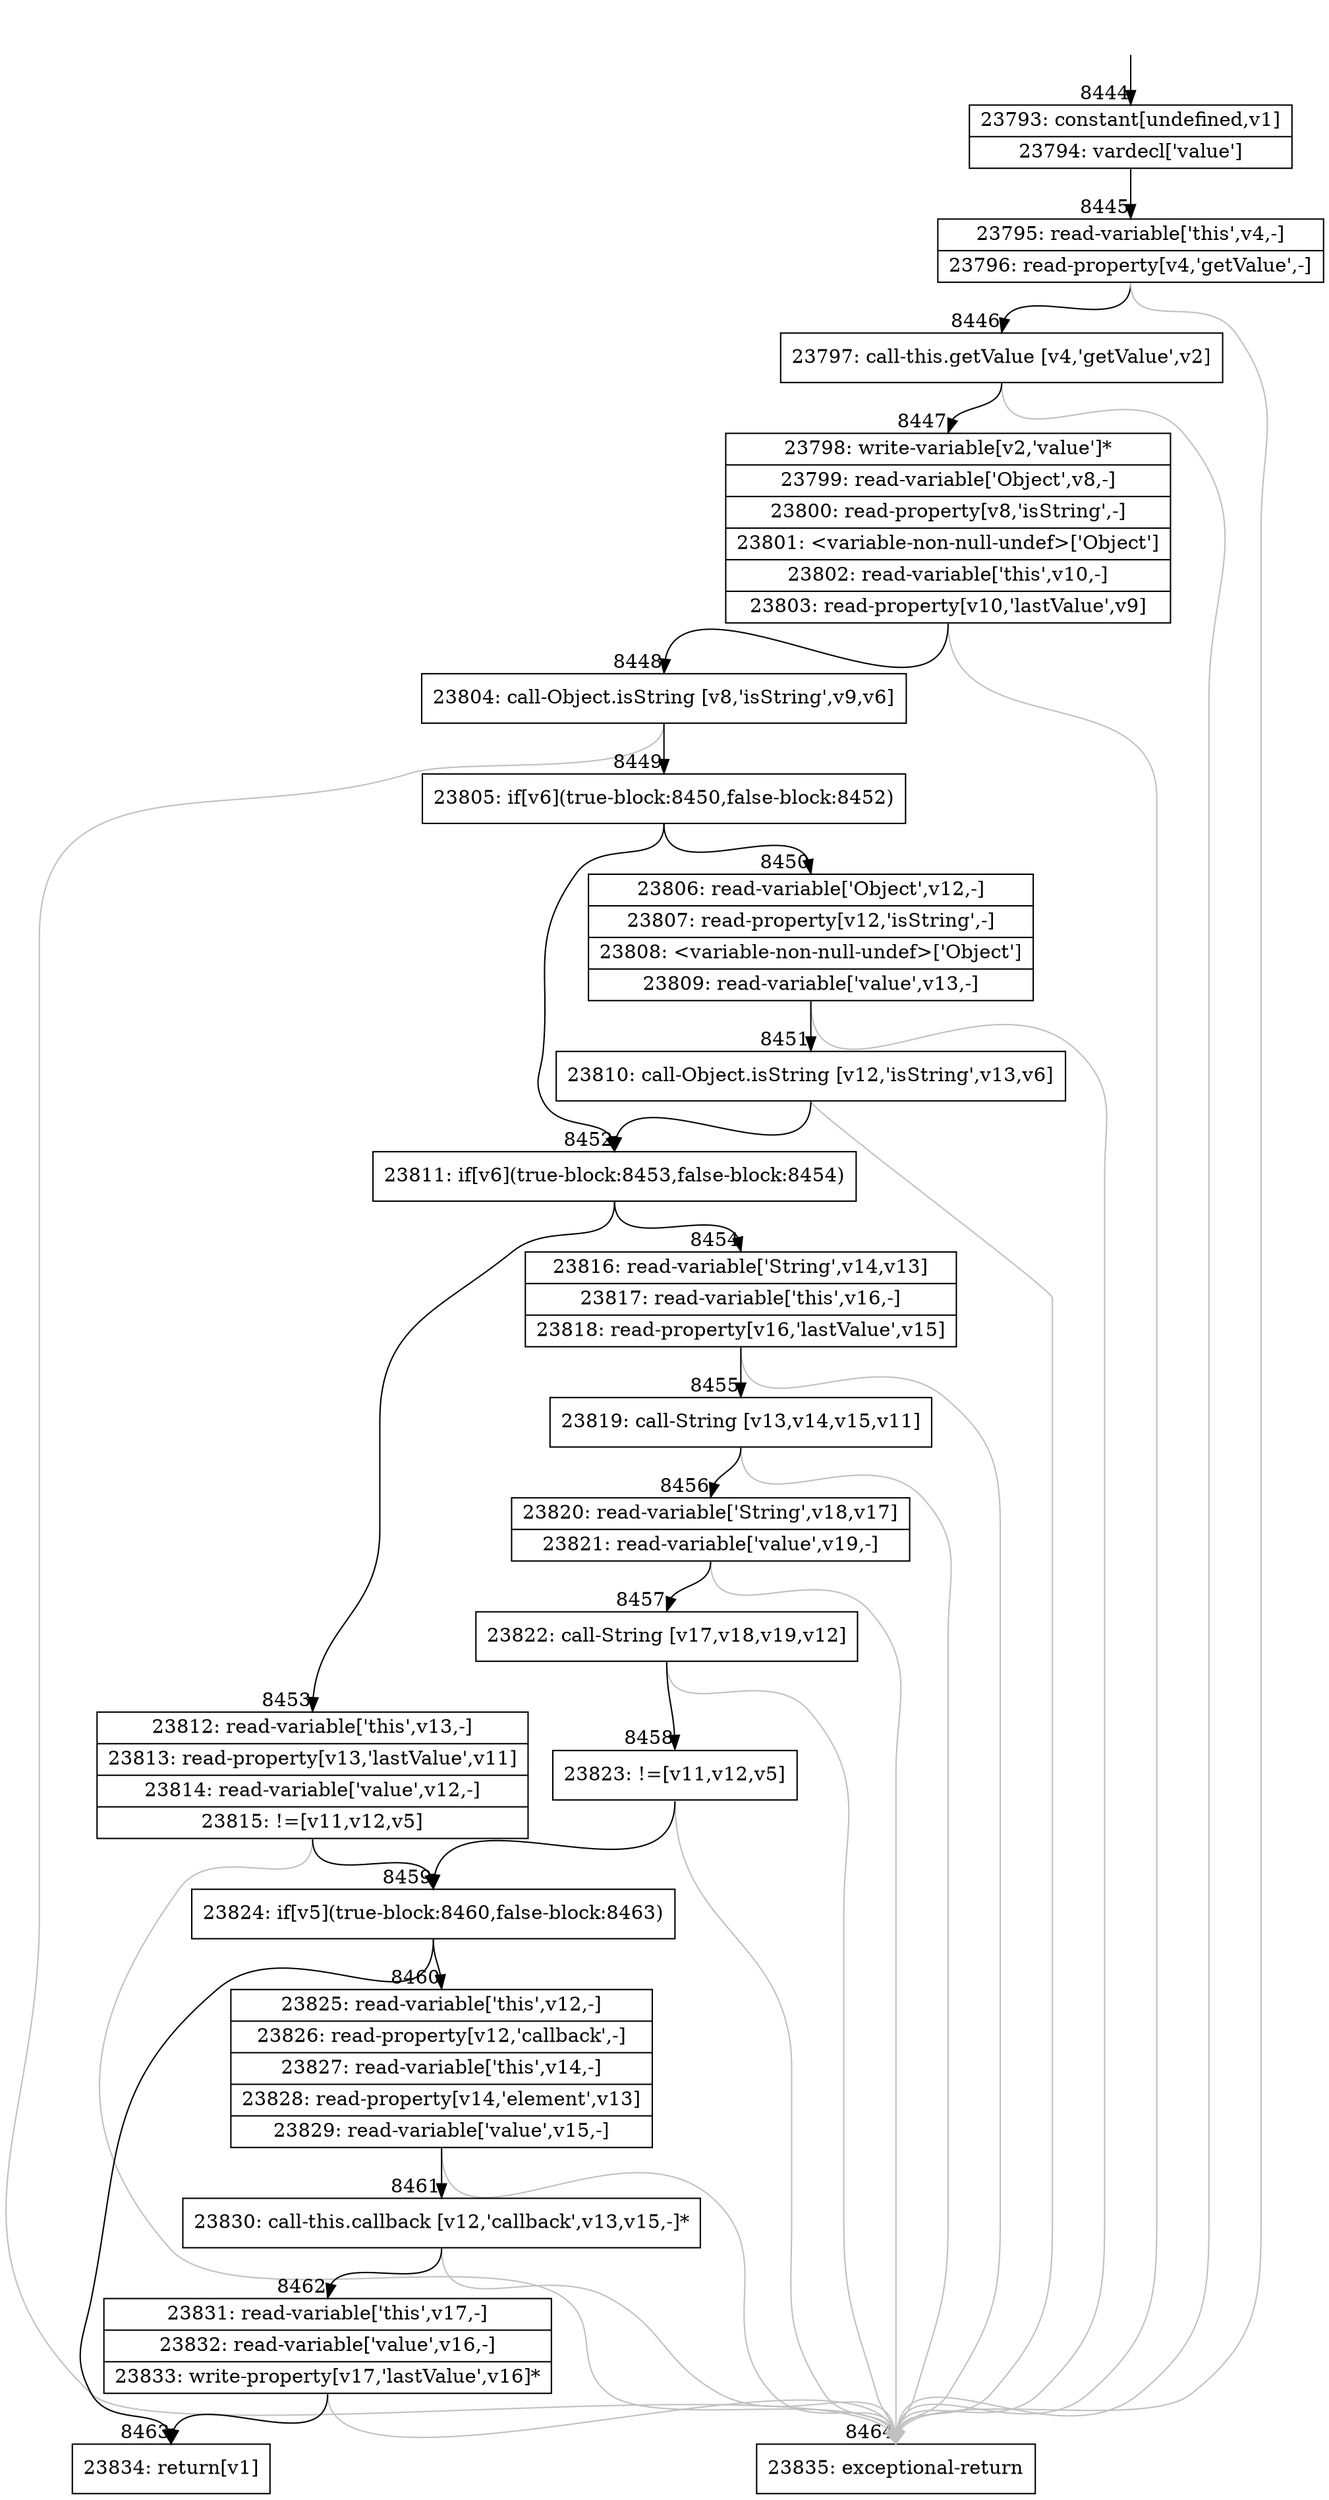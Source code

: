 digraph {
rankdir="TD"
BB_entry628[shape=none,label=""];
BB_entry628 -> BB8444 [tailport=s, headport=n, headlabel="    8444"]
BB8444 [shape=record label="{23793: constant[undefined,v1]|23794: vardecl['value']}" ] 
BB8444 -> BB8445 [tailport=s, headport=n, headlabel="      8445"]
BB8445 [shape=record label="{23795: read-variable['this',v4,-]|23796: read-property[v4,'getValue',-]}" ] 
BB8445 -> BB8446 [tailport=s, headport=n, headlabel="      8446"]
BB8445 -> BB8464 [tailport=s, headport=n, color=gray, headlabel="      8464"]
BB8446 [shape=record label="{23797: call-this.getValue [v4,'getValue',v2]}" ] 
BB8446 -> BB8447 [tailport=s, headport=n, headlabel="      8447"]
BB8446 -> BB8464 [tailport=s, headport=n, color=gray]
BB8447 [shape=record label="{23798: write-variable[v2,'value']*|23799: read-variable['Object',v8,-]|23800: read-property[v8,'isString',-]|23801: \<variable-non-null-undef\>['Object']|23802: read-variable['this',v10,-]|23803: read-property[v10,'lastValue',v9]}" ] 
BB8447 -> BB8448 [tailport=s, headport=n, headlabel="      8448"]
BB8447 -> BB8464 [tailport=s, headport=n, color=gray]
BB8448 [shape=record label="{23804: call-Object.isString [v8,'isString',v9,v6]}" ] 
BB8448 -> BB8449 [tailport=s, headport=n, headlabel="      8449"]
BB8448 -> BB8464 [tailport=s, headport=n, color=gray]
BB8449 [shape=record label="{23805: if[v6](true-block:8450,false-block:8452)}" ] 
BB8449 -> BB8452 [tailport=s, headport=n, headlabel="      8452"]
BB8449 -> BB8450 [tailport=s, headport=n, headlabel="      8450"]
BB8450 [shape=record label="{23806: read-variable['Object',v12,-]|23807: read-property[v12,'isString',-]|23808: \<variable-non-null-undef\>['Object']|23809: read-variable['value',v13,-]}" ] 
BB8450 -> BB8451 [tailport=s, headport=n, headlabel="      8451"]
BB8450 -> BB8464 [tailport=s, headport=n, color=gray]
BB8451 [shape=record label="{23810: call-Object.isString [v12,'isString',v13,v6]}" ] 
BB8451 -> BB8452 [tailport=s, headport=n]
BB8451 -> BB8464 [tailport=s, headport=n, color=gray]
BB8452 [shape=record label="{23811: if[v6](true-block:8453,false-block:8454)}" ] 
BB8452 -> BB8453 [tailport=s, headport=n, headlabel="      8453"]
BB8452 -> BB8454 [tailport=s, headport=n, headlabel="      8454"]
BB8453 [shape=record label="{23812: read-variable['this',v13,-]|23813: read-property[v13,'lastValue',v11]|23814: read-variable['value',v12,-]|23815: !=[v11,v12,v5]}" ] 
BB8453 -> BB8459 [tailport=s, headport=n, headlabel="      8459"]
BB8453 -> BB8464 [tailport=s, headport=n, color=gray]
BB8454 [shape=record label="{23816: read-variable['String',v14,v13]|23817: read-variable['this',v16,-]|23818: read-property[v16,'lastValue',v15]}" ] 
BB8454 -> BB8455 [tailport=s, headport=n, headlabel="      8455"]
BB8454 -> BB8464 [tailport=s, headport=n, color=gray]
BB8455 [shape=record label="{23819: call-String [v13,v14,v15,v11]}" ] 
BB8455 -> BB8456 [tailport=s, headport=n, headlabel="      8456"]
BB8455 -> BB8464 [tailport=s, headport=n, color=gray]
BB8456 [shape=record label="{23820: read-variable['String',v18,v17]|23821: read-variable['value',v19,-]}" ] 
BB8456 -> BB8457 [tailport=s, headport=n, headlabel="      8457"]
BB8456 -> BB8464 [tailport=s, headport=n, color=gray]
BB8457 [shape=record label="{23822: call-String [v17,v18,v19,v12]}" ] 
BB8457 -> BB8458 [tailport=s, headport=n, headlabel="      8458"]
BB8457 -> BB8464 [tailport=s, headport=n, color=gray]
BB8458 [shape=record label="{23823: !=[v11,v12,v5]}" ] 
BB8458 -> BB8459 [tailport=s, headport=n]
BB8458 -> BB8464 [tailport=s, headport=n, color=gray]
BB8459 [shape=record label="{23824: if[v5](true-block:8460,false-block:8463)}" ] 
BB8459 -> BB8460 [tailport=s, headport=n, headlabel="      8460"]
BB8459 -> BB8463 [tailport=s, headport=n, headlabel="      8463"]
BB8460 [shape=record label="{23825: read-variable['this',v12,-]|23826: read-property[v12,'callback',-]|23827: read-variable['this',v14,-]|23828: read-property[v14,'element',v13]|23829: read-variable['value',v15,-]}" ] 
BB8460 -> BB8461 [tailport=s, headport=n, headlabel="      8461"]
BB8460 -> BB8464 [tailport=s, headport=n, color=gray]
BB8461 [shape=record label="{23830: call-this.callback [v12,'callback',v13,v15,-]*}" ] 
BB8461 -> BB8462 [tailport=s, headport=n, headlabel="      8462"]
BB8461 -> BB8464 [tailport=s, headport=n, color=gray]
BB8462 [shape=record label="{23831: read-variable['this',v17,-]|23832: read-variable['value',v16,-]|23833: write-property[v17,'lastValue',v16]*}" ] 
BB8462 -> BB8463 [tailport=s, headport=n]
BB8462 -> BB8464 [tailport=s, headport=n, color=gray]
BB8463 [shape=record label="{23834: return[v1]}" ] 
BB8464 [shape=record label="{23835: exceptional-return}" ] 
//#$~ 6555
}
